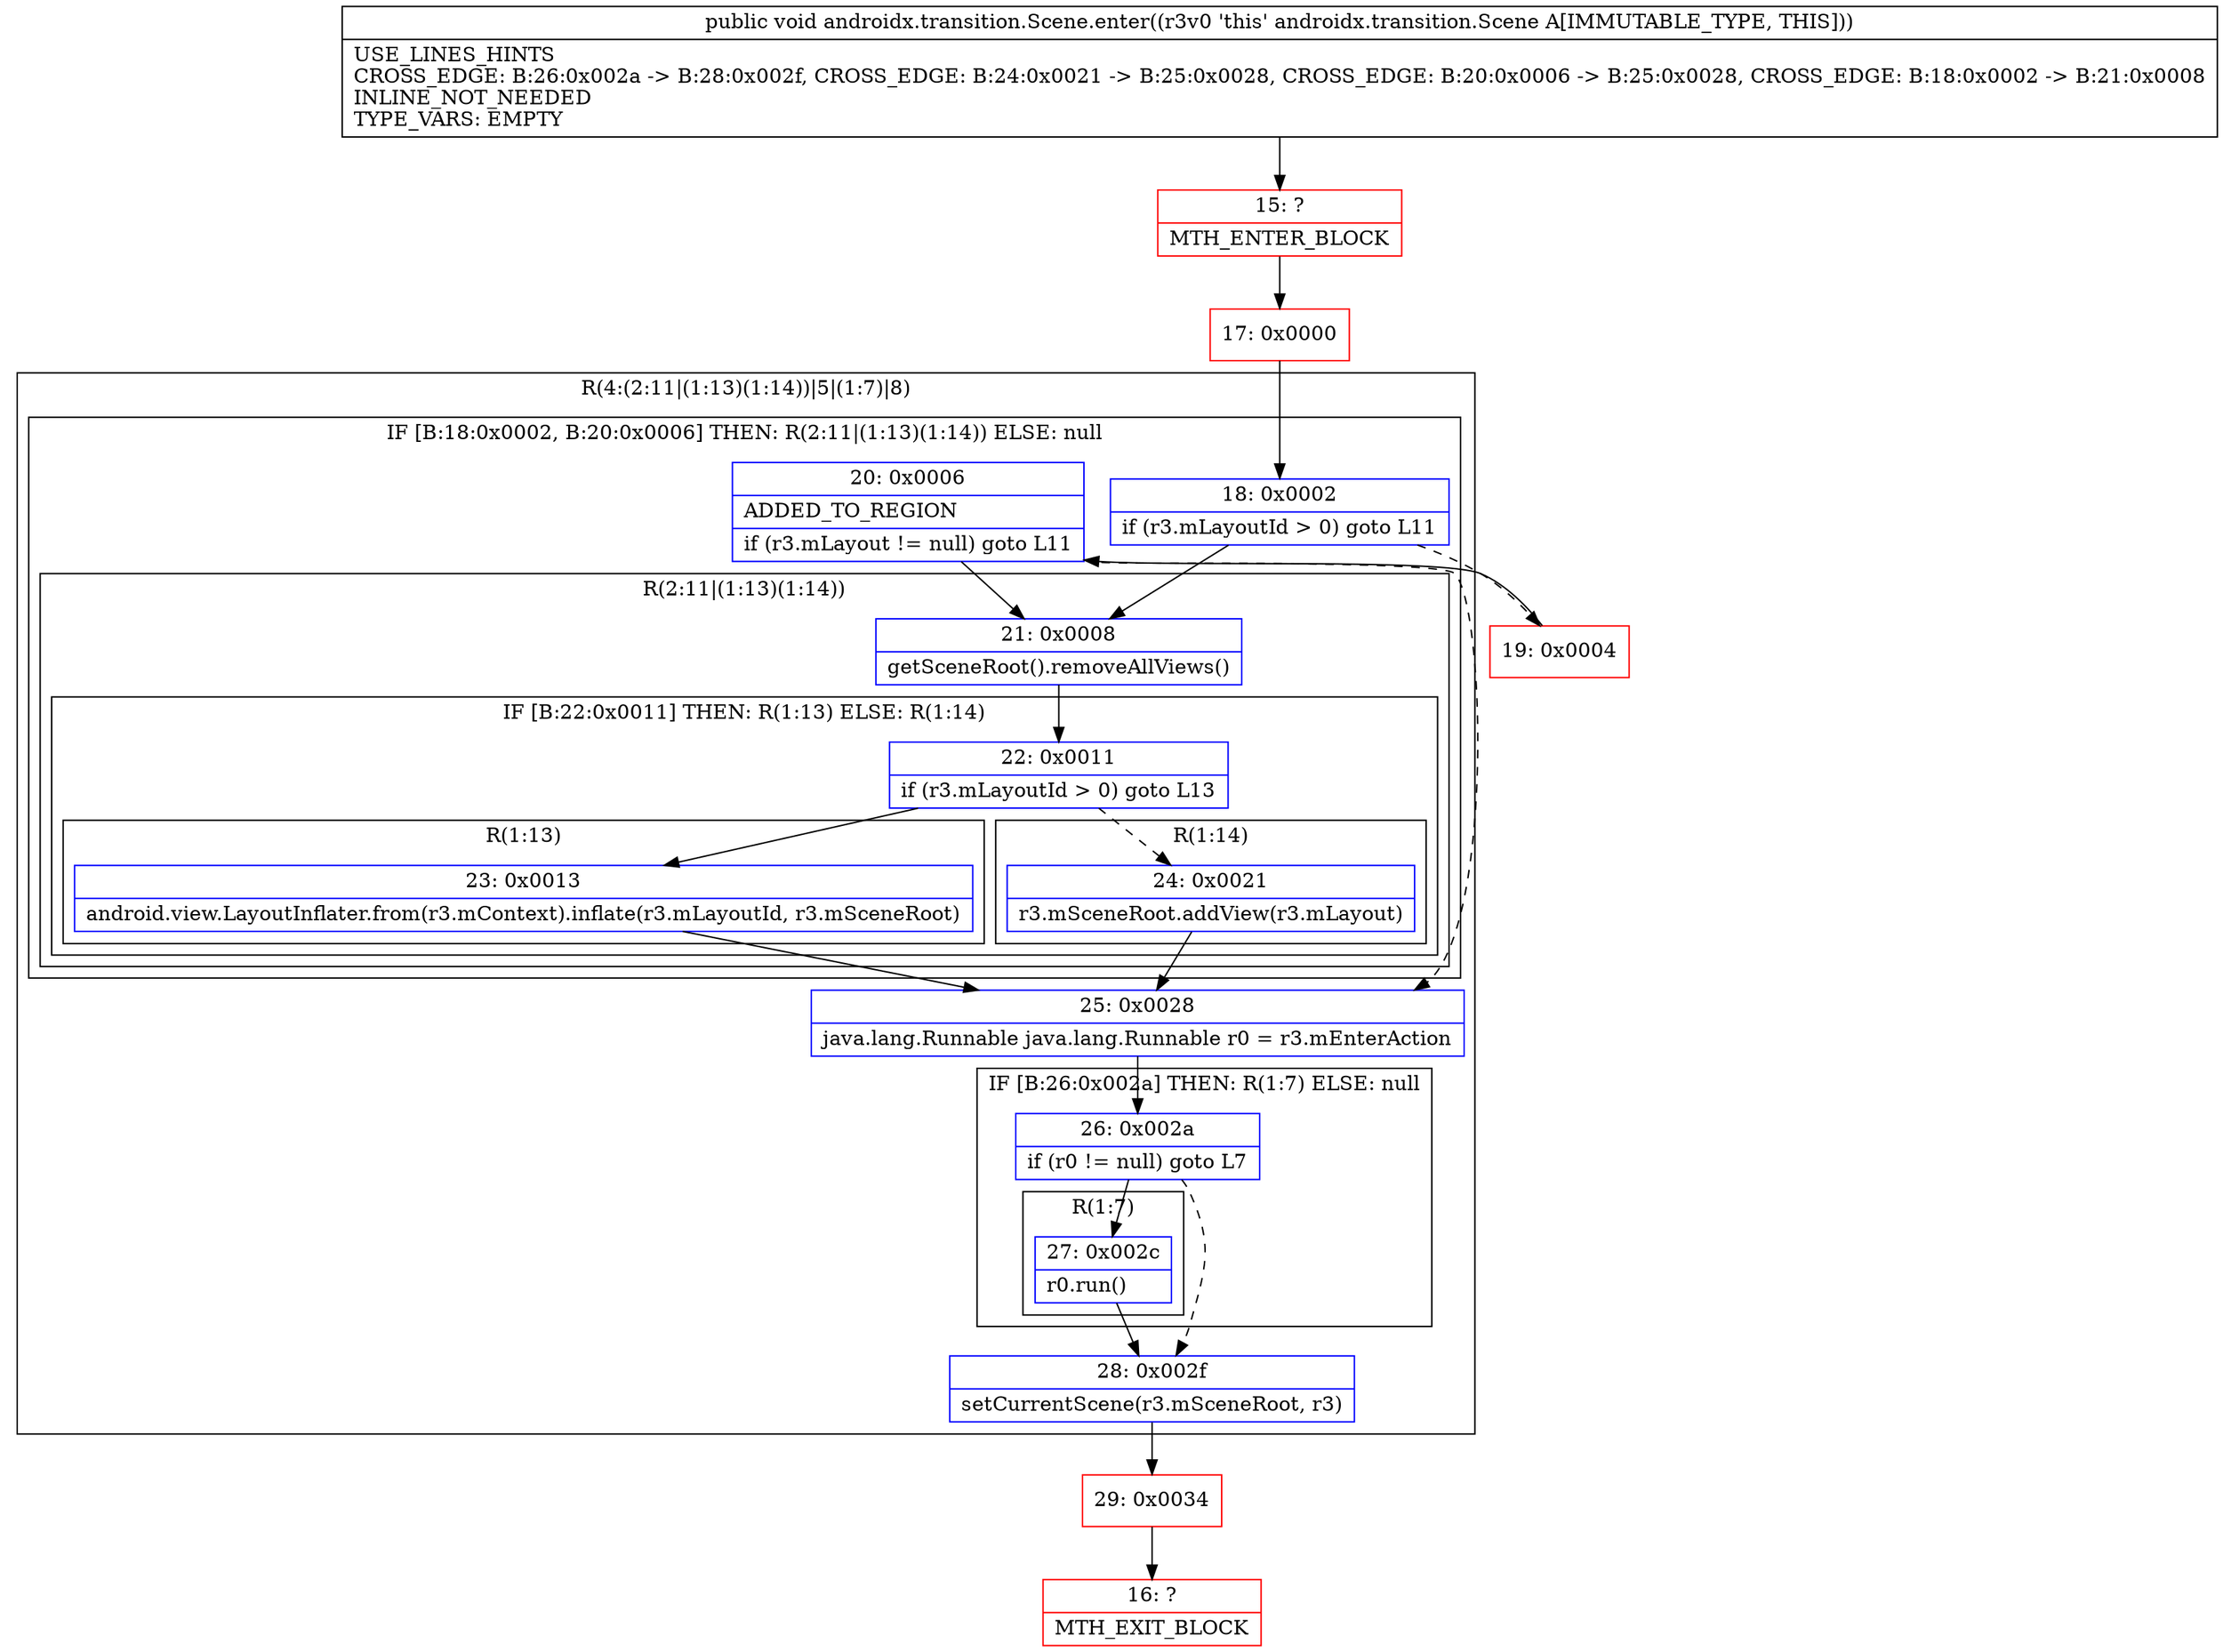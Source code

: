 digraph "CFG forandroidx.transition.Scene.enter()V" {
subgraph cluster_Region_1969807190 {
label = "R(4:(2:11|(1:13)(1:14))|5|(1:7)|8)";
node [shape=record,color=blue];
subgraph cluster_IfRegion_300290757 {
label = "IF [B:18:0x0002, B:20:0x0006] THEN: R(2:11|(1:13)(1:14)) ELSE: null";
node [shape=record,color=blue];
Node_18 [shape=record,label="{18\:\ 0x0002|if (r3.mLayoutId \> 0) goto L11\l}"];
Node_20 [shape=record,label="{20\:\ 0x0006|ADDED_TO_REGION\l|if (r3.mLayout != null) goto L11\l}"];
subgraph cluster_Region_717473405 {
label = "R(2:11|(1:13)(1:14))";
node [shape=record,color=blue];
Node_21 [shape=record,label="{21\:\ 0x0008|getSceneRoot().removeAllViews()\l}"];
subgraph cluster_IfRegion_192504900 {
label = "IF [B:22:0x0011] THEN: R(1:13) ELSE: R(1:14)";
node [shape=record,color=blue];
Node_22 [shape=record,label="{22\:\ 0x0011|if (r3.mLayoutId \> 0) goto L13\l}"];
subgraph cluster_Region_431155222 {
label = "R(1:13)";
node [shape=record,color=blue];
Node_23 [shape=record,label="{23\:\ 0x0013|android.view.LayoutInflater.from(r3.mContext).inflate(r3.mLayoutId, r3.mSceneRoot)\l}"];
}
subgraph cluster_Region_946057695 {
label = "R(1:14)";
node [shape=record,color=blue];
Node_24 [shape=record,label="{24\:\ 0x0021|r3.mSceneRoot.addView(r3.mLayout)\l}"];
}
}
}
}
Node_25 [shape=record,label="{25\:\ 0x0028|java.lang.Runnable java.lang.Runnable r0 = r3.mEnterAction\l}"];
subgraph cluster_IfRegion_999824953 {
label = "IF [B:26:0x002a] THEN: R(1:7) ELSE: null";
node [shape=record,color=blue];
Node_26 [shape=record,label="{26\:\ 0x002a|if (r0 != null) goto L7\l}"];
subgraph cluster_Region_180517742 {
label = "R(1:7)";
node [shape=record,color=blue];
Node_27 [shape=record,label="{27\:\ 0x002c|r0.run()\l}"];
}
}
Node_28 [shape=record,label="{28\:\ 0x002f|setCurrentScene(r3.mSceneRoot, r3)\l}"];
}
Node_15 [shape=record,color=red,label="{15\:\ ?|MTH_ENTER_BLOCK\l}"];
Node_17 [shape=record,color=red,label="{17\:\ 0x0000}"];
Node_19 [shape=record,color=red,label="{19\:\ 0x0004}"];
Node_29 [shape=record,color=red,label="{29\:\ 0x0034}"];
Node_16 [shape=record,color=red,label="{16\:\ ?|MTH_EXIT_BLOCK\l}"];
MethodNode[shape=record,label="{public void androidx.transition.Scene.enter((r3v0 'this' androidx.transition.Scene A[IMMUTABLE_TYPE, THIS]))  | USE_LINES_HINTS\lCROSS_EDGE: B:26:0x002a \-\> B:28:0x002f, CROSS_EDGE: B:24:0x0021 \-\> B:25:0x0028, CROSS_EDGE: B:20:0x0006 \-\> B:25:0x0028, CROSS_EDGE: B:18:0x0002 \-\> B:21:0x0008\lINLINE_NOT_NEEDED\lTYPE_VARS: EMPTY\l}"];
MethodNode -> Node_15;Node_18 -> Node_19[style=dashed];
Node_18 -> Node_21;
Node_20 -> Node_21;
Node_20 -> Node_25[style=dashed];
Node_21 -> Node_22;
Node_22 -> Node_23;
Node_22 -> Node_24[style=dashed];
Node_23 -> Node_25;
Node_24 -> Node_25;
Node_25 -> Node_26;
Node_26 -> Node_27;
Node_26 -> Node_28[style=dashed];
Node_27 -> Node_28;
Node_28 -> Node_29;
Node_15 -> Node_17;
Node_17 -> Node_18;
Node_19 -> Node_20;
Node_29 -> Node_16;
}

